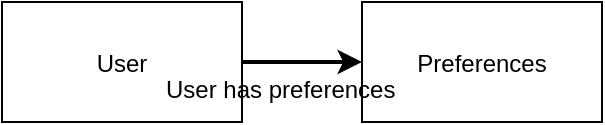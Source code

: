<mxfile>
    <diagram name="User-Service Architecture" id="0">
        <mxGraphModel dx="1080" dy="356" grid="1" gridSize="10" guides="1" tooltips="1" connect="1" arrows="1" fold="1" page="1" pageScale="1" pageWidth="850" pageHeight="1100" math="0" shadow="0">
            <root>
                <mxCell id="0"/>
                <mxCell id="1" parent="0"/>
                <mxCell id="2" value="User" style="shape=rectangle" parent="1" vertex="1">
                    <mxGeometry x="20" y="20" width="120" height="60" as="geometry"/>
                </mxCell>
                <mxCell id="3" value="Preferences" style="shape=rectangle" parent="1" vertex="1">
                    <mxGeometry x="200" y="20" width="120" height="60" as="geometry"/>
                </mxCell>
                <mxCell id="4" style="edgeStyle=orthogonalEdgeStyle;rounded=1;strokeColor=#000000;strokeWidth=2;" parent="1" source="2" target="3" edge="1">
                    <mxGeometry relative="1" as="geometry"/>
                </mxCell>
                <mxCell id="5" value="User has preferences" style="text;strokeColor=none;fillColor=none;fontSize=12;" parent="1" vertex="1">
                    <mxGeometry x="100" y="50" width="200" height="20" as="geometry"/>
                </mxCell>
            </root>
        </mxGraphModel>
    </diagram>
</mxfile>